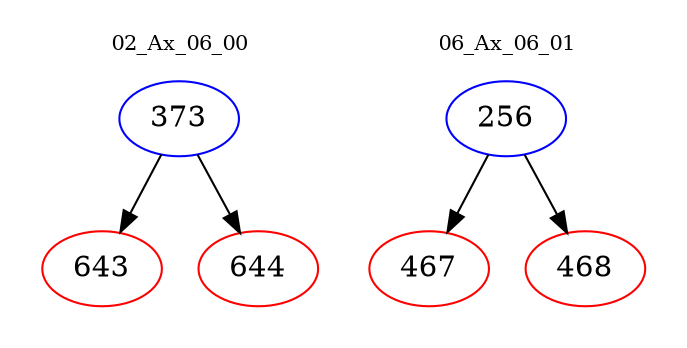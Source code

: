 digraph{
subgraph cluster_0 {
color = white
label = "02_Ax_06_00";
fontsize=10;
T0_373 [label="373", color="blue"]
T0_373 -> T0_643 [color="black"]
T0_643 [label="643", color="red"]
T0_373 -> T0_644 [color="black"]
T0_644 [label="644", color="red"]
}
subgraph cluster_1 {
color = white
label = "06_Ax_06_01";
fontsize=10;
T1_256 [label="256", color="blue"]
T1_256 -> T1_467 [color="black"]
T1_467 [label="467", color="red"]
T1_256 -> T1_468 [color="black"]
T1_468 [label="468", color="red"]
}
}
